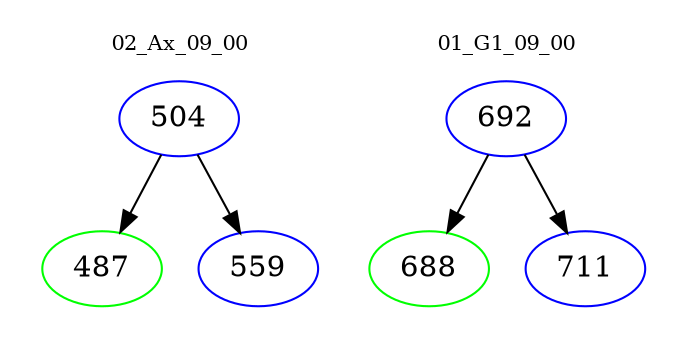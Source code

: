 digraph{
subgraph cluster_0 {
color = white
label = "02_Ax_09_00";
fontsize=10;
T0_504 [label="504", color="blue"]
T0_504 -> T0_487 [color="black"]
T0_487 [label="487", color="green"]
T0_504 -> T0_559 [color="black"]
T0_559 [label="559", color="blue"]
}
subgraph cluster_1 {
color = white
label = "01_G1_09_00";
fontsize=10;
T1_692 [label="692", color="blue"]
T1_692 -> T1_688 [color="black"]
T1_688 [label="688", color="green"]
T1_692 -> T1_711 [color="black"]
T1_711 [label="711", color="blue"]
}
}

